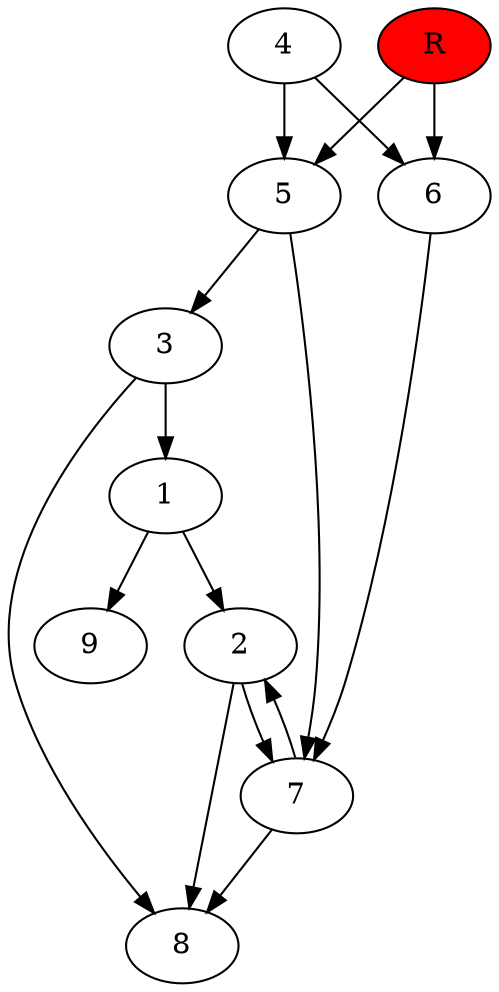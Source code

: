 digraph prb29142 {
	1
	2
	3
	4
	5
	6
	7
	8
	R [fillcolor="#ff0000" style=filled]
	1 -> 2
	1 -> 9
	2 -> 7
	2 -> 8
	3 -> 1
	3 -> 8
	4 -> 5
	4 -> 6
	5 -> 3
	5 -> 7
	6 -> 7
	7 -> 2
	7 -> 8
	R -> 5
	R -> 6
}
